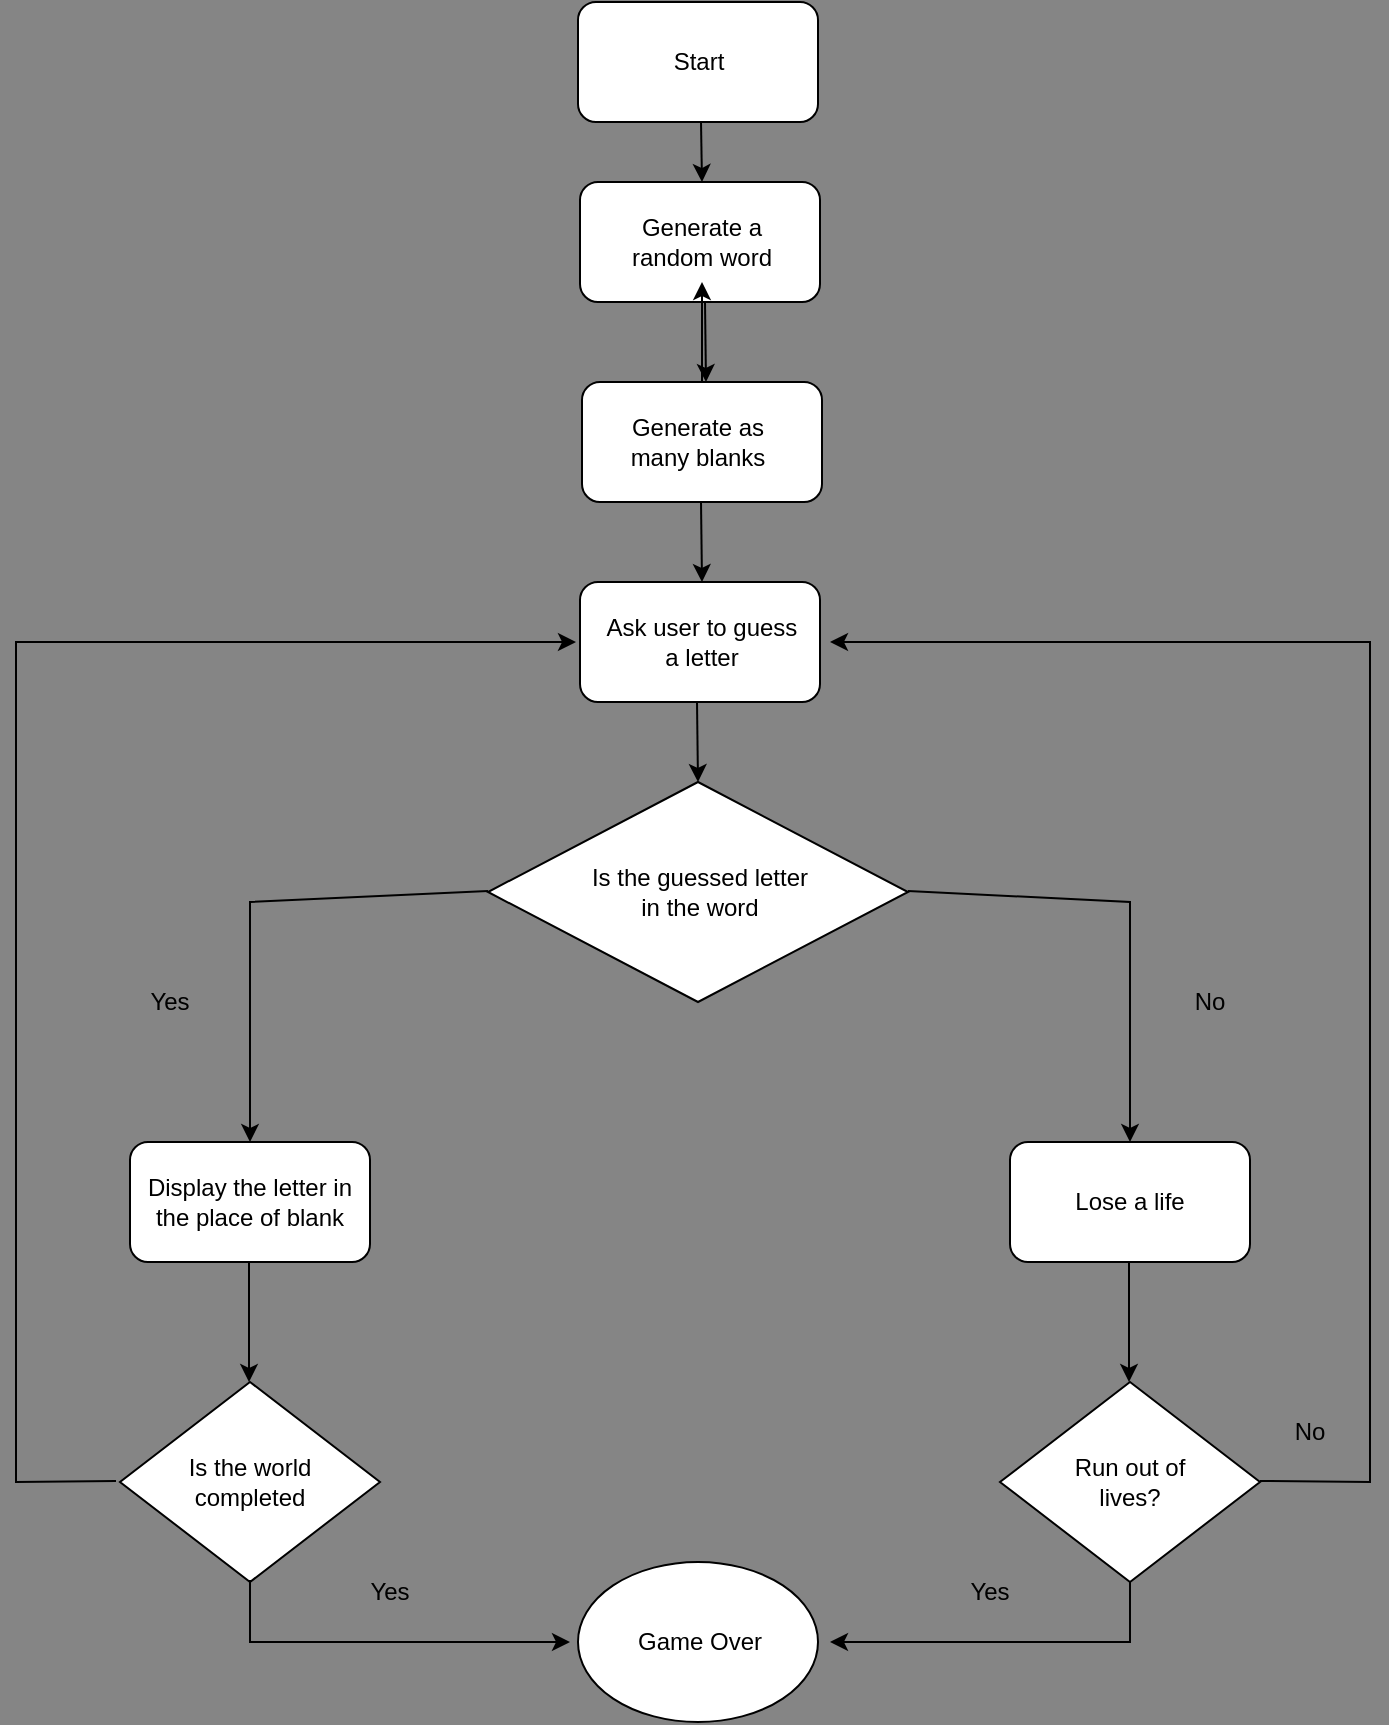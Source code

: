 <mxfile version="22.0.8" type="github">
  <diagram name="Page-1" id="nHzeXlYDDb-m-PsLUuVw">
    <mxGraphModel dx="1434" dy="774" grid="1" gridSize="10" guides="1" tooltips="1" connect="1" arrows="1" fold="1" page="1" pageScale="1" pageWidth="850" pageHeight="1100" background="#858585" math="0" shadow="0">
      <root>
        <mxCell id="0" />
        <mxCell id="1" parent="0" />
        <mxCell id="VddK8G-vQkKblQMClwB--48" value="" style="rhombus;whiteSpace=wrap;html=1;" parent="1" vertex="1">
          <mxGeometry x="575" y="720" width="130" height="100" as="geometry" />
        </mxCell>
        <mxCell id="VddK8G-vQkKblQMClwB--47" value="" style="rhombus;whiteSpace=wrap;html=1;" parent="1" vertex="1">
          <mxGeometry x="135" y="720" width="130" height="100" as="geometry" />
        </mxCell>
        <mxCell id="VddK8G-vQkKblQMClwB--2" value="" style="rounded=1;whiteSpace=wrap;html=1;" parent="1" vertex="1">
          <mxGeometry x="364" y="30" width="120" height="60" as="geometry" />
        </mxCell>
        <mxCell id="VddK8G-vQkKblQMClwB--3" value="Start" style="text;strokeColor=none;align=center;fillColor=none;html=1;verticalAlign=middle;whiteSpace=wrap;rounded=0;fontColor=#000000;" parent="1" vertex="1">
          <mxGeometry x="396.5" y="47.5" width="55" height="25" as="geometry" />
        </mxCell>
        <mxCell id="VddK8G-vQkKblQMClwB--4" value="" style="edgeStyle=none;orthogonalLoop=1;jettySize=auto;html=1;rounded=0;" parent="1" edge="1">
          <mxGeometry width="80" relative="1" as="geometry">
            <mxPoint x="425.5" y="90" as="sourcePoint" />
            <mxPoint x="426" y="120" as="targetPoint" />
            <Array as="points" />
          </mxGeometry>
        </mxCell>
        <mxCell id="VddK8G-vQkKblQMClwB--5" value="" style="rounded=1;whiteSpace=wrap;html=1;" parent="1" vertex="1">
          <mxGeometry x="365" y="120" width="120" height="60" as="geometry" />
        </mxCell>
        <mxCell id="VddK8G-vQkKblQMClwB--6" value="Generate a random word" style="text;strokeColor=none;align=center;fillColor=none;html=1;verticalAlign=middle;whiteSpace=wrap;rounded=0;" parent="1" vertex="1">
          <mxGeometry x="376" y="130" width="100" height="40" as="geometry" />
        </mxCell>
        <mxCell id="VddK8G-vQkKblQMClwB--7" value="" style="edgeStyle=none;orthogonalLoop=1;jettySize=auto;html=1;rounded=0;" parent="1" edge="1">
          <mxGeometry width="80" relative="1" as="geometry">
            <mxPoint x="427.5" y="180" as="sourcePoint" />
            <mxPoint x="428" y="220" as="targetPoint" />
            <Array as="points" />
          </mxGeometry>
        </mxCell>
        <mxCell id="VddK8G-vQkKblQMClwB--15" value="" style="edgeStyle=orthogonalEdgeStyle;rounded=0;orthogonalLoop=1;jettySize=auto;html=1;" parent="1" source="VddK8G-vQkKblQMClwB--8" target="VddK8G-vQkKblQMClwB--6" edge="1">
          <mxGeometry relative="1" as="geometry" />
        </mxCell>
        <mxCell id="VddK8G-vQkKblQMClwB--8" value="" style="rounded=1;whiteSpace=wrap;html=1;" parent="1" vertex="1">
          <mxGeometry x="366" y="220" width="120" height="60" as="geometry" />
        </mxCell>
        <mxCell id="VddK8G-vQkKblQMClwB--10" value="Generate as many blanks" style="text;strokeColor=none;align=center;fillColor=none;html=1;verticalAlign=middle;whiteSpace=wrap;rounded=0;" parent="1" vertex="1">
          <mxGeometry x="379" y="235" width="90" height="30" as="geometry" />
        </mxCell>
        <mxCell id="VddK8G-vQkKblQMClwB--16" value="" style="edgeStyle=none;orthogonalLoop=1;jettySize=auto;html=1;rounded=0;" parent="1" edge="1">
          <mxGeometry width="80" relative="1" as="geometry">
            <mxPoint x="425.5" y="280" as="sourcePoint" />
            <mxPoint x="426" y="320" as="targetPoint" />
            <Array as="points" />
          </mxGeometry>
        </mxCell>
        <mxCell id="VddK8G-vQkKblQMClwB--17" value="" style="rounded=1;whiteSpace=wrap;html=1;" parent="1" vertex="1">
          <mxGeometry x="365" y="320" width="120" height="60" as="geometry" />
        </mxCell>
        <mxCell id="VddK8G-vQkKblQMClwB--18" value="Ask user to guess a letter&lt;br&gt;" style="text;strokeColor=none;align=center;fillColor=none;html=1;verticalAlign=middle;whiteSpace=wrap;rounded=0;" parent="1" vertex="1">
          <mxGeometry x="376" y="325" width="100" height="50" as="geometry" />
        </mxCell>
        <mxCell id="VddK8G-vQkKblQMClwB--20" value="" style="rhombus;whiteSpace=wrap;html=1;" parent="1" vertex="1">
          <mxGeometry x="319" y="420" width="210" height="110" as="geometry" />
        </mxCell>
        <mxCell id="VddK8G-vQkKblQMClwB--22" value="" style="edgeStyle=none;orthogonalLoop=1;jettySize=auto;html=1;rounded=0;" parent="1" edge="1">
          <mxGeometry width="80" relative="1" as="geometry">
            <mxPoint x="423.5" y="380" as="sourcePoint" />
            <mxPoint x="424" y="420" as="targetPoint" />
            <Array as="points" />
          </mxGeometry>
        </mxCell>
        <mxCell id="VddK8G-vQkKblQMClwB--23" value="Is the guessed letter in the word" style="text;strokeColor=none;align=center;fillColor=none;html=1;verticalAlign=middle;whiteSpace=wrap;rounded=0;" parent="1" vertex="1">
          <mxGeometry x="365" y="435" width="120" height="80" as="geometry" />
        </mxCell>
        <mxCell id="VddK8G-vQkKblQMClwB--32" value="" style="edgeStyle=none;orthogonalLoop=1;jettySize=auto;html=1;rounded=0;" parent="1" edge="1">
          <mxGeometry width="80" relative="1" as="geometry">
            <mxPoint x="319" y="474.5" as="sourcePoint" />
            <mxPoint x="200" y="600" as="targetPoint" />
            <Array as="points">
              <mxPoint x="200" y="480" />
            </Array>
          </mxGeometry>
        </mxCell>
        <mxCell id="VddK8G-vQkKblQMClwB--33" value="" style="edgeStyle=none;orthogonalLoop=1;jettySize=auto;html=1;rounded=0;" parent="1" edge="1">
          <mxGeometry width="80" relative="1" as="geometry">
            <mxPoint x="529" y="474.5" as="sourcePoint" />
            <mxPoint x="640" y="600" as="targetPoint" />
            <Array as="points">
              <mxPoint x="640" y="480" />
            </Array>
          </mxGeometry>
        </mxCell>
        <mxCell id="VddK8G-vQkKblQMClwB--34" value="Yes" style="text;strokeColor=none;align=center;fillColor=none;html=1;verticalAlign=middle;whiteSpace=wrap;rounded=0;" parent="1" vertex="1">
          <mxGeometry x="130" y="515" width="60" height="30" as="geometry" />
        </mxCell>
        <mxCell id="VddK8G-vQkKblQMClwB--35" value="No" style="text;strokeColor=none;align=center;fillColor=none;html=1;verticalAlign=middle;whiteSpace=wrap;rounded=0;" parent="1" vertex="1">
          <mxGeometry x="650" y="515" width="60" height="30" as="geometry" />
        </mxCell>
        <mxCell id="VddK8G-vQkKblQMClwB--36" value="" style="rounded=1;whiteSpace=wrap;html=1;" parent="1" vertex="1">
          <mxGeometry x="140" y="600" width="120" height="60" as="geometry" />
        </mxCell>
        <mxCell id="VddK8G-vQkKblQMClwB--37" value="Display the letter in the place of blank" style="text;strokeColor=none;align=center;fillColor=none;html=1;verticalAlign=middle;whiteSpace=wrap;rounded=0;" parent="1" vertex="1">
          <mxGeometry x="140" y="615" width="120" height="30" as="geometry" />
        </mxCell>
        <mxCell id="VddK8G-vQkKblQMClwB--38" value="" style="rounded=1;whiteSpace=wrap;html=1;" parent="1" vertex="1">
          <mxGeometry x="580" y="600" width="120" height="60" as="geometry" />
        </mxCell>
        <mxCell id="VddK8G-vQkKblQMClwB--39" value="Lose a life" style="text;strokeColor=none;align=center;fillColor=none;html=1;verticalAlign=middle;whiteSpace=wrap;rounded=0;" parent="1" vertex="1">
          <mxGeometry x="610" y="615" width="60" height="30" as="geometry" />
        </mxCell>
        <mxCell id="VddK8G-vQkKblQMClwB--41" value="" style="edgeStyle=none;orthogonalLoop=1;jettySize=auto;html=1;rounded=0;" parent="1" edge="1">
          <mxGeometry width="80" relative="1" as="geometry">
            <mxPoint x="199.5" y="660" as="sourcePoint" />
            <mxPoint x="199.5" y="720" as="targetPoint" />
            <Array as="points" />
          </mxGeometry>
        </mxCell>
        <mxCell id="VddK8G-vQkKblQMClwB--42" value="" style="edgeStyle=none;orthogonalLoop=1;jettySize=auto;html=1;rounded=0;" parent="1" edge="1">
          <mxGeometry width="80" relative="1" as="geometry">
            <mxPoint x="639.5" y="660" as="sourcePoint" />
            <mxPoint x="639.5" y="720" as="targetPoint" />
            <Array as="points" />
          </mxGeometry>
        </mxCell>
        <mxCell id="VddK8G-vQkKblQMClwB--43" value="Is the world completed" style="text;strokeColor=none;align=center;fillColor=none;html=1;verticalAlign=middle;whiteSpace=wrap;rounded=0;" parent="1" vertex="1">
          <mxGeometry x="160" y="755" width="80" height="30" as="geometry" />
        </mxCell>
        <mxCell id="VddK8G-vQkKblQMClwB--45" value="Run out of lives?" style="text;strokeColor=none;align=center;fillColor=none;html=1;verticalAlign=middle;whiteSpace=wrap;rounded=0;" parent="1" vertex="1">
          <mxGeometry x="610" y="755" width="60" height="30" as="geometry" />
        </mxCell>
        <mxCell id="VddK8G-vQkKblQMClwB--49" value="" style="edgeStyle=none;orthogonalLoop=1;jettySize=auto;html=1;rounded=0;" parent="1" edge="1">
          <mxGeometry width="80" relative="1" as="geometry">
            <mxPoint x="705" y="769.5" as="sourcePoint" />
            <mxPoint x="490" y="350" as="targetPoint" />
            <Array as="points">
              <mxPoint x="760" y="770" />
              <mxPoint x="760" y="350" />
            </Array>
          </mxGeometry>
        </mxCell>
        <mxCell id="VddK8G-vQkKblQMClwB--53" value="" style="edgeStyle=none;orthogonalLoop=1;jettySize=auto;html=1;rounded=0;" parent="1" edge="1">
          <mxGeometry width="80" relative="1" as="geometry">
            <mxPoint x="133" y="769.5" as="sourcePoint" />
            <mxPoint x="363" y="350" as="targetPoint" />
            <Array as="points">
              <mxPoint x="83" y="770" />
              <mxPoint x="83" y="350" />
            </Array>
          </mxGeometry>
        </mxCell>
        <mxCell id="VddK8G-vQkKblQMClwB--54" value="No" style="text;strokeColor=none;align=center;fillColor=none;html=1;verticalAlign=middle;whiteSpace=wrap;rounded=0;" parent="1" vertex="1">
          <mxGeometry x="700" y="730" width="60" height="30" as="geometry" />
        </mxCell>
        <mxCell id="VddK8G-vQkKblQMClwB--55" value="Yes" style="text;strokeColor=none;align=center;fillColor=none;html=1;verticalAlign=middle;whiteSpace=wrap;rounded=0;" parent="1" vertex="1">
          <mxGeometry x="240" y="810" width="60" height="30" as="geometry" />
        </mxCell>
        <mxCell id="VddK8G-vQkKblQMClwB--56" value="Yes" style="text;strokeColor=none;align=center;fillColor=none;html=1;verticalAlign=middle;whiteSpace=wrap;rounded=0;" parent="1" vertex="1">
          <mxGeometry x="540" y="810" width="60" height="30" as="geometry" />
        </mxCell>
        <mxCell id="VddK8G-vQkKblQMClwB--57" value="" style="ellipse;whiteSpace=wrap;html=1;" parent="1" vertex="1">
          <mxGeometry x="364" y="810" width="120" height="80" as="geometry" />
        </mxCell>
        <mxCell id="VddK8G-vQkKblQMClwB--58" value="Game Over&lt;br&gt;" style="text;strokeColor=none;align=center;fillColor=none;html=1;verticalAlign=middle;whiteSpace=wrap;rounded=0;" parent="1" vertex="1">
          <mxGeometry x="370" y="835" width="110" height="30" as="geometry" />
        </mxCell>
        <mxCell id="VddK8G-vQkKblQMClwB--59" value="" style="edgeStyle=none;orthogonalLoop=1;jettySize=auto;html=1;rounded=0;exitX=0.5;exitY=1;exitDx=0;exitDy=0;" parent="1" source="VddK8G-vQkKblQMClwB--48" edge="1">
          <mxGeometry width="80" relative="1" as="geometry">
            <mxPoint x="610" y="849.5" as="sourcePoint" />
            <mxPoint x="490" y="850" as="targetPoint" />
            <Array as="points">
              <mxPoint x="640" y="850" />
            </Array>
          </mxGeometry>
        </mxCell>
        <mxCell id="VddK8G-vQkKblQMClwB--60" value="" style="edgeStyle=none;orthogonalLoop=1;jettySize=auto;html=1;rounded=0;" parent="1" edge="1">
          <mxGeometry width="80" relative="1" as="geometry">
            <mxPoint x="200" y="819" as="sourcePoint" />
            <mxPoint x="360" y="850" as="targetPoint" />
            <Array as="points">
              <mxPoint x="200" y="850" />
            </Array>
          </mxGeometry>
        </mxCell>
      </root>
    </mxGraphModel>
  </diagram>
</mxfile>
